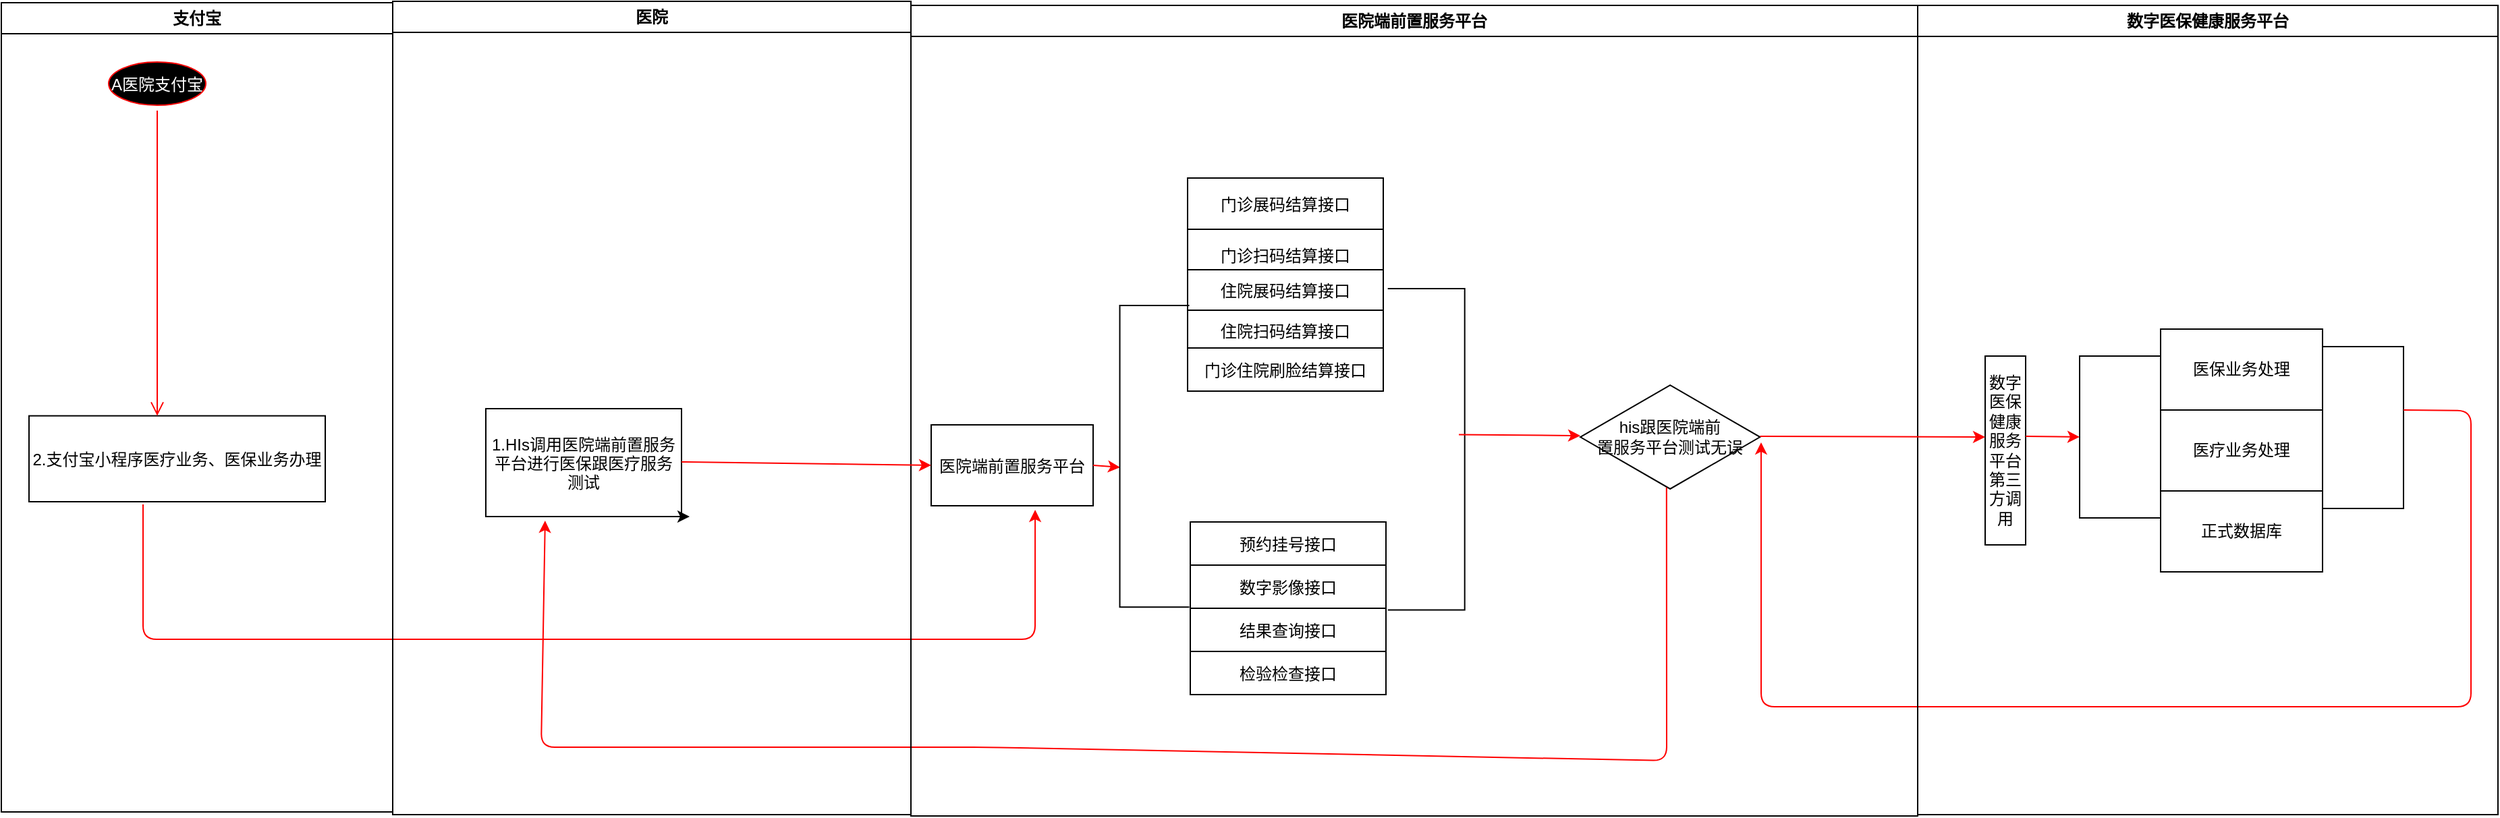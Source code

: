 <mxfile version="14.1.8" type="github">
  <diagram name="Page-1" id="e7e014a7-5840-1c2e-5031-d8a46d1fe8dd">
    <mxGraphModel dx="2591" dy="706" grid="1" gridSize="10" guides="1" tooltips="1" connect="1" arrows="1" fold="1" page="1" pageScale="1" pageWidth="1169" pageHeight="826" background="#ffffff" math="0" shadow="0">
      <root>
        <mxCell id="0" />
        <mxCell id="1" parent="0" />
        <mxCell id="2" value="支付宝" style="swimlane;whiteSpace=wrap;startSize=23;" parent="1" vertex="1">
          <mxGeometry x="-540" y="128" width="290" height="600" as="geometry" />
        </mxCell>
        <mxCell id="5" value="A医院支付宝" style="ellipse;shape=startState;fillColor=#000000;strokeColor=#ff0000;fontColor=#FFFFFF;" parent="2" vertex="1">
          <mxGeometry x="75.5" y="40" width="80" height="40" as="geometry" />
        </mxCell>
        <mxCell id="8" value="2.支付宝小程序医疗业务、医保业务办理" style="" parent="2" vertex="1">
          <mxGeometry x="20.5" y="306.31" width="219.5" height="63.69" as="geometry" />
        </mxCell>
        <mxCell id="rNH56YSWSUWT8DuMc6Oc-72" value="" style="edgeStyle=elbowEdgeStyle;elbow=horizontal;verticalAlign=bottom;endArrow=open;endSize=8;strokeColor=#FF0000;endFill=1;rounded=0" edge="1" parent="2" source="5" target="8">
          <mxGeometry x="100" y="40" as="geometry">
            <mxPoint x="-424" y="490" as="targetPoint" />
            <mxPoint x="-424.5" y="208" as="sourcePoint" />
          </mxGeometry>
        </mxCell>
        <mxCell id="rNH56YSWSUWT8DuMc6Oc-73" value="" style="endArrow=classic;html=1;strokeColor=#FF0000;fontColor=#FFFFFF;entryX=0.642;entryY=1.05;entryDx=0;entryDy=0;entryPerimeter=0;" edge="1" parent="2" target="JvweXrn4YNAcpIMkQRCn-98">
          <mxGeometry width="50" height="50" relative="1" as="geometry">
            <mxPoint x="105" y="372" as="sourcePoint" />
            <mxPoint x="770" y="472" as="targetPoint" />
            <Array as="points">
              <mxPoint x="105" y="472" />
              <mxPoint x="766" y="472" />
            </Array>
          </mxGeometry>
        </mxCell>
        <mxCell id="4" value="数字医保健康服务平台" style="swimlane;whiteSpace=wrap" parent="1" vertex="1">
          <mxGeometry x="880" y="130" width="430" height="600" as="geometry" />
        </mxCell>
        <mxCell id="JvweXrn4YNAcpIMkQRCn-64" value="" style="endArrow=classic;html=1;strokeColor=#FF0000;fontColor=#FFFFFF;exitX=0.5;exitY=1;exitDx=0;exitDy=0;entryX=0.5;entryY=0;entryDx=0;entryDy=0;" parent="4" edge="1">
          <mxGeometry width="50" height="50" relative="1" as="geometry">
            <mxPoint x="120" y="171" as="sourcePoint" />
            <mxPoint x="120" y="171" as="targetPoint" />
            <Array as="points" />
          </mxGeometry>
        </mxCell>
        <mxCell id="rNH56YSWSUWT8DuMc6Oc-63" value="数字医保健康服务平台第三方调用" style="whiteSpace=wrap;html=1;" vertex="1" parent="4">
          <mxGeometry x="50" y="260" width="30" height="140" as="geometry" />
        </mxCell>
        <mxCell id="rNH56YSWSUWT8DuMc6Oc-64" value="医保业务处理" style="whiteSpace=wrap;html=1;" vertex="1" parent="4">
          <mxGeometry x="180" y="240" width="120" height="60" as="geometry" />
        </mxCell>
        <mxCell id="rNH56YSWSUWT8DuMc6Oc-65" value="医疗业务处理" style="whiteSpace=wrap;html=1;" vertex="1" parent="4">
          <mxGeometry x="180" y="300" width="120" height="60" as="geometry" />
        </mxCell>
        <mxCell id="rNH56YSWSUWT8DuMc6Oc-68" value="" style="shape=partialRectangle;whiteSpace=wrap;html=1;bottom=1;right=1;left=1;top=0;fillColor=none;routingCenterX=-0.5;rotation=90;" vertex="1" parent="4">
          <mxGeometry x="90" y="290" width="120" height="60" as="geometry" />
        </mxCell>
        <mxCell id="rNH56YSWSUWT8DuMc6Oc-69" value="" style="endArrow=classic;html=1;strokeColor=#FF0000;fontColor=#FFFFFF;" edge="1" parent="4">
          <mxGeometry width="50" height="50" relative="1" as="geometry">
            <mxPoint x="80" y="319.5" as="sourcePoint" />
            <mxPoint x="120" y="320" as="targetPoint" />
            <Array as="points" />
          </mxGeometry>
        </mxCell>
        <mxCell id="rNH56YSWSUWT8DuMc6Oc-70" value="" style="shape=partialRectangle;whiteSpace=wrap;html=1;bottom=1;right=1;left=1;top=0;fillColor=none;routingCenterX=-0.5;rotation=-90;" vertex="1" parent="4">
          <mxGeometry x="270" y="283" width="120" height="60" as="geometry" />
        </mxCell>
        <mxCell id="rNH56YSWSUWT8DuMc6Oc-71" value="" style="endArrow=classic;html=1;strokeColor=#FF0000;fontColor=#FFFFFF;entryX=1.006;entryY=0.549;entryDx=0;entryDy=0;entryPerimeter=0;" edge="1" parent="4" target="rNH56YSWSUWT8DuMc6Oc-52">
          <mxGeometry width="50" height="50" relative="1" as="geometry">
            <mxPoint x="360.0" y="300.0" as="sourcePoint" />
            <mxPoint x="-110" y="340" as="targetPoint" />
            <Array as="points">
              <mxPoint x="410" y="300.5" />
              <mxPoint x="410" y="520" />
              <mxPoint x="-116" y="520" />
            </Array>
          </mxGeometry>
        </mxCell>
        <mxCell id="rNH56YSWSUWT8DuMc6Oc-76" value="正式数据库" style="whiteSpace=wrap;html=1;" vertex="1" parent="4">
          <mxGeometry x="180" y="360" width="120" height="60" as="geometry" />
        </mxCell>
        <mxCell id="3" value="医院端前置服务平台" style="swimlane;whiteSpace=wrap" parent="1" vertex="1">
          <mxGeometry x="134" y="130" width="746" height="601" as="geometry" />
        </mxCell>
        <mxCell id="16" value="门诊扫码结算接口" style="" parent="3" vertex="1">
          <mxGeometry x="205" y="166" width="145" height="38" as="geometry" />
        </mxCell>
        <mxCell id="30" value="住院展码结算接口" style="" parent="3" vertex="1">
          <mxGeometry x="205" y="196" width="145" height="30" as="geometry" />
        </mxCell>
        <mxCell id="JvweXrn4YNAcpIMkQRCn-48" value="住院扫码结算接口" style="" parent="3" vertex="1">
          <mxGeometry x="205" y="226" width="145" height="30" as="geometry" />
        </mxCell>
        <mxCell id="JvweXrn4YNAcpIMkQRCn-49" value="门诊住院刷脸结算接口" style="" parent="3" vertex="1">
          <mxGeometry x="205" y="254" width="145" height="32" as="geometry" />
        </mxCell>
        <mxCell id="JvweXrn4YNAcpIMkQRCn-76" value="门诊展码结算接口" style="" parent="3" vertex="1">
          <mxGeometry x="205" y="128" width="145" height="38" as="geometry" />
        </mxCell>
        <mxCell id="JvweXrn4YNAcpIMkQRCn-98" value="医院端前置服务平台" style="" parent="3" vertex="1">
          <mxGeometry x="15" y="311" width="120" height="60" as="geometry" />
        </mxCell>
        <mxCell id="JvweXrn4YNAcpIMkQRCn-100" value="" style="endArrow=classic;html=1;strokeColor=#FF0000;fontColor=#FFFFFF;exitX=1;exitY=0.5;exitDx=0;exitDy=0;" parent="3" source="JvweXrn4YNAcpIMkQRCn-98" edge="1">
          <mxGeometry width="50" height="50" relative="1" as="geometry">
            <mxPoint x="145" y="342.5" as="sourcePoint" />
            <mxPoint x="155" y="343" as="targetPoint" />
            <Array as="points">
              <mxPoint x="155" y="342.5" />
            </Array>
          </mxGeometry>
        </mxCell>
        <mxCell id="rNH56YSWSUWT8DuMc6Oc-43" value="预约挂号接口" style="" vertex="1" parent="3">
          <mxGeometry x="207" y="383" width="145" height="32" as="geometry" />
        </mxCell>
        <mxCell id="rNH56YSWSUWT8DuMc6Oc-44" value="数字影像接口" style="" vertex="1" parent="3">
          <mxGeometry x="207" y="415" width="145" height="32" as="geometry" />
        </mxCell>
        <mxCell id="rNH56YSWSUWT8DuMc6Oc-45" value="结果查询接口" style="" vertex="1" parent="3">
          <mxGeometry x="207" y="447" width="145" height="32" as="geometry" />
        </mxCell>
        <mxCell id="rNH56YSWSUWT8DuMc6Oc-46" value="检验检查接口" style="" vertex="1" parent="3">
          <mxGeometry x="207" y="479" width="145" height="32" as="geometry" />
        </mxCell>
        <mxCell id="rNH56YSWSUWT8DuMc6Oc-47" value="" style="shape=partialRectangle;whiteSpace=wrap;html=1;bottom=1;right=1;left=1;top=0;fillColor=none;routingCenterX=-0.5;rotation=90;" vertex="1" parent="3">
          <mxGeometry x="68.45" y="308.81" width="223.62" height="51" as="geometry" />
        </mxCell>
        <mxCell id="rNH56YSWSUWT8DuMc6Oc-49" value="" style="shape=partialRectangle;whiteSpace=wrap;html=1;bottom=1;right=1;left=1;top=0;fillColor=none;routingCenterX=-0.5;rotation=-90;" vertex="1" parent="3">
          <mxGeometry x="263" y="300.88" width="238.19" height="56.5" as="geometry" />
        </mxCell>
        <mxCell id="rNH56YSWSUWT8DuMc6Oc-52" value="his跟医院端前&lt;br&gt;置服务平台测试无误" style="html=1;whiteSpace=wrap;aspect=fixed;shape=isoRectangle;" vertex="1" parent="3">
          <mxGeometry x="496" y="280.1" width="133.18" height="79.9" as="geometry" />
        </mxCell>
        <mxCell id="rNH56YSWSUWT8DuMc6Oc-50" value="" style="endArrow=classic;html=1;strokeColor=#FF0000;fontColor=#FFFFFF;" edge="1" parent="3">
          <mxGeometry width="50" height="50" relative="1" as="geometry">
            <mxPoint x="406" y="318.3" as="sourcePoint" />
            <mxPoint x="496" y="319" as="targetPoint" />
            <Array as="points" />
          </mxGeometry>
        </mxCell>
        <mxCell id="rNH56YSWSUWT8DuMc6Oc-55" value="" style="endArrow=classic;html=1;strokeColor=#FF0000;fontColor=#FFFFFF;entryX=0.303;entryY=1.038;entryDx=0;entryDy=0;entryPerimeter=0;" edge="1" parent="3" target="rNH56YSWSUWT8DuMc6Oc-38">
          <mxGeometry width="50" height="50" relative="1" as="geometry">
            <mxPoint x="559.91" y="357.38" as="sourcePoint" />
            <mxPoint x="-274" y="390" as="targetPoint" />
            <Array as="points">
              <mxPoint x="560" y="560" />
              <mxPoint x="56" y="550" />
              <mxPoint x="-274" y="550" />
            </Array>
          </mxGeometry>
        </mxCell>
        <mxCell id="rNH56YSWSUWT8DuMc6Oc-60" value="" style="endArrow=classic;html=1;strokeColor=#FF0000;fontColor=#FFFFFF;" edge="1" parent="3">
          <mxGeometry width="50" height="50" relative="1" as="geometry">
            <mxPoint x="629.18" y="319.55" as="sourcePoint" />
            <mxPoint x="796" y="320" as="targetPoint" />
            <Array as="points" />
          </mxGeometry>
        </mxCell>
        <mxCell id="rNH56YSWSUWT8DuMc6Oc-30" value="医院" style="swimlane;whiteSpace=wrap" vertex="1" parent="1">
          <mxGeometry x="-250" y="127" width="384" height="603" as="geometry" />
        </mxCell>
        <mxCell id="rNH56YSWSUWT8DuMc6Oc-38" value="1.HIs调用医院端前置服务&#xa;平台进行医保跟医疗服务&#xa;测试" style="" vertex="1" parent="rNH56YSWSUWT8DuMc6Oc-30">
          <mxGeometry x="69" y="302" width="145" height="80" as="geometry" />
        </mxCell>
        <mxCell id="rNH56YSWSUWT8DuMc6Oc-61" value="" style="endArrow=classic;html=1;strokeColor=#FF0000;fontColor=#FFFFFF;entryX=0;entryY=0.5;entryDx=0;entryDy=0;" edge="1" parent="rNH56YSWSUWT8DuMc6Oc-30" target="JvweXrn4YNAcpIMkQRCn-98">
          <mxGeometry width="50" height="50" relative="1" as="geometry">
            <mxPoint x="214" y="341.5" as="sourcePoint" />
            <mxPoint x="304" y="342.2" as="targetPoint" />
            <Array as="points" />
          </mxGeometry>
        </mxCell>
        <mxCell id="rNH56YSWSUWT8DuMc6Oc-75" style="edgeStyle=orthogonalEdgeStyle;rounded=0;orthogonalLoop=1;jettySize=auto;html=1;exitX=1;exitY=1;exitDx=0;exitDy=0;" edge="1" parent="1" source="rNH56YSWSUWT8DuMc6Oc-38">
          <mxGeometry relative="1" as="geometry">
            <mxPoint x="-30" y="509" as="targetPoint" />
          </mxGeometry>
        </mxCell>
      </root>
    </mxGraphModel>
  </diagram>
</mxfile>

